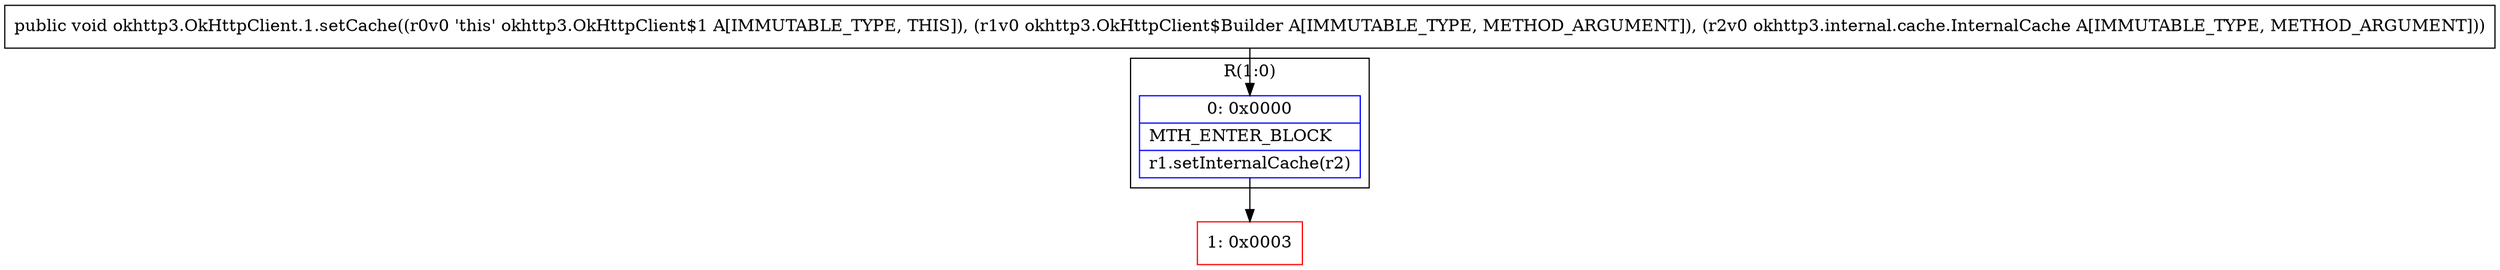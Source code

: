 digraph "CFG forokhttp3.OkHttpClient.1.setCache(Lokhttp3\/OkHttpClient$Builder;Lokhttp3\/internal\/cache\/InternalCache;)V" {
subgraph cluster_Region_1272233757 {
label = "R(1:0)";
node [shape=record,color=blue];
Node_0 [shape=record,label="{0\:\ 0x0000|MTH_ENTER_BLOCK\l|r1.setInternalCache(r2)\l}"];
}
Node_1 [shape=record,color=red,label="{1\:\ 0x0003}"];
MethodNode[shape=record,label="{public void okhttp3.OkHttpClient.1.setCache((r0v0 'this' okhttp3.OkHttpClient$1 A[IMMUTABLE_TYPE, THIS]), (r1v0 okhttp3.OkHttpClient$Builder A[IMMUTABLE_TYPE, METHOD_ARGUMENT]), (r2v0 okhttp3.internal.cache.InternalCache A[IMMUTABLE_TYPE, METHOD_ARGUMENT])) }"];
MethodNode -> Node_0;
Node_0 -> Node_1;
}

